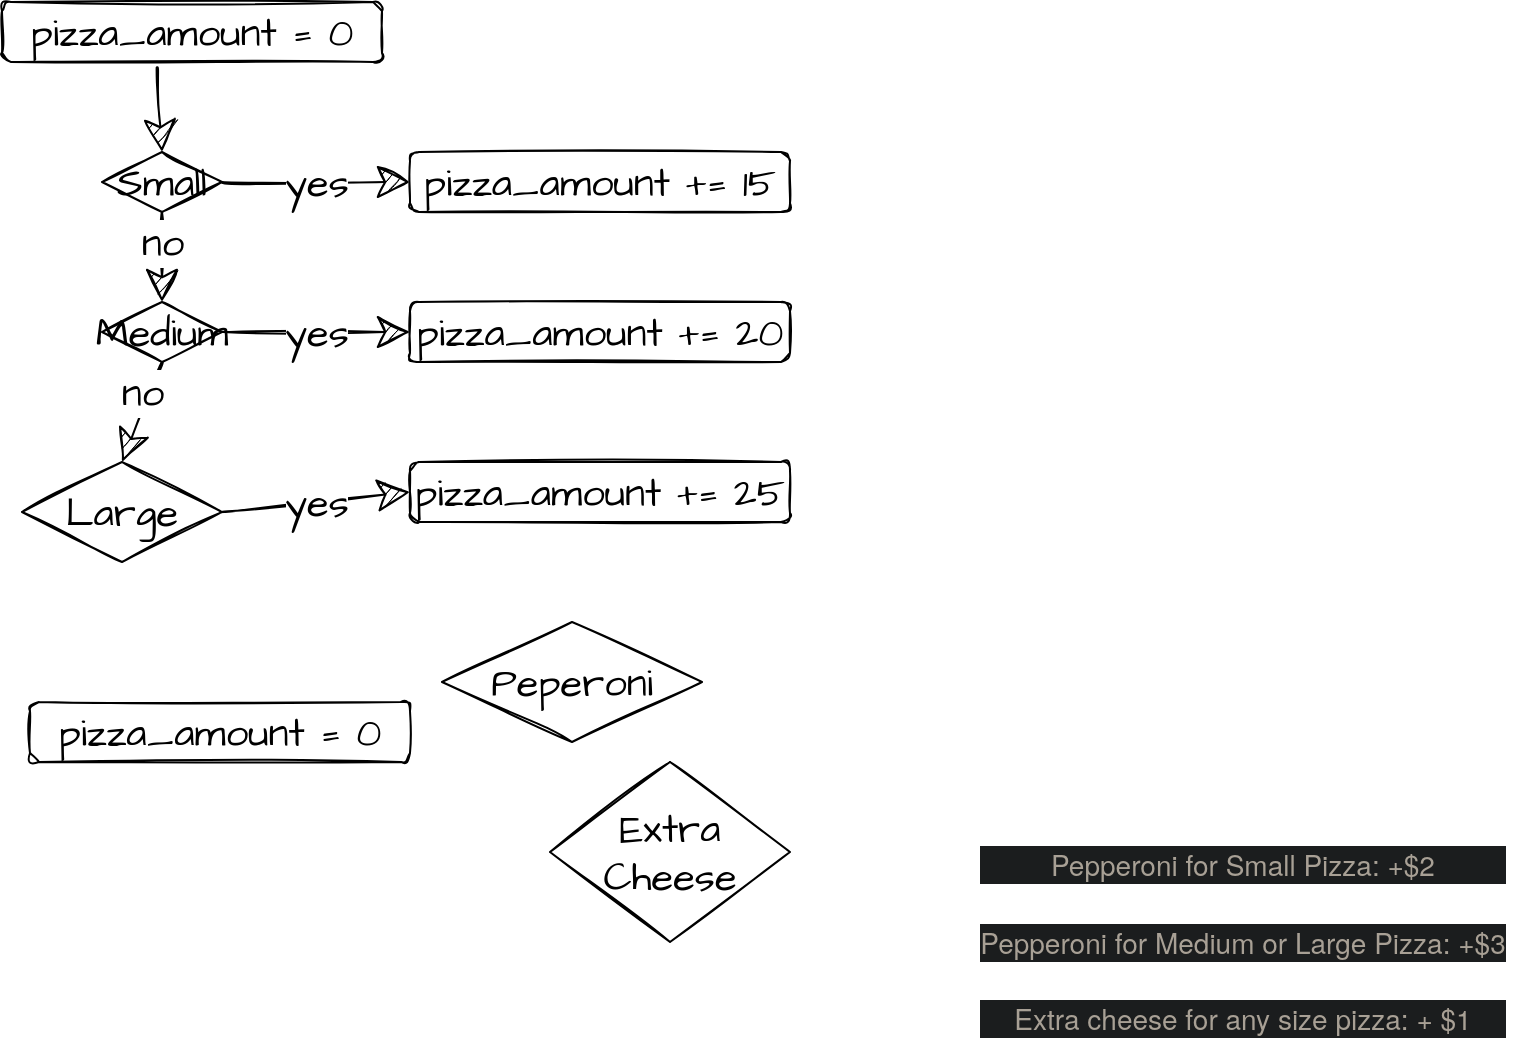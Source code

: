 <mxfile version="16.5.1" type="device"><diagram id="C5RBs43oDa-KdzZeNtuy" name="Page-1"><mxGraphModel dx="1036" dy="537" grid="1" gridSize="10" guides="1" tooltips="1" connect="1" arrows="1" fold="1" page="1" pageScale="1" pageWidth="827" pageHeight="1169" math="0" shadow="0"><root><mxCell id="WIyWlLk6GJQsqaUBKTNV-0"/><mxCell id="WIyWlLk6GJQsqaUBKTNV-1" parent="WIyWlLk6GJQsqaUBKTNV-0"/><mxCell id="RcFopCAIllwJDGCdox_Y-0" value="&lt;p style=&quot;box-sizing: inherit ; color: rgb(168 , 160 , 149) ; font-size: 14px ; line-height: 1.2rem ; margin-bottom: 0px ; margin-top: 1.2rem ; font-family: &amp;#34;metropolis&amp;#34; , &amp;#34;avenir next&amp;#34; , &amp;#34;helvetica neue&amp;#34; , &amp;#34;arial&amp;#34; , sans-serif ; background-color: rgb(27 , 29 , 30)&quot;&gt;Pepperoni for Small Pizza: +$2&lt;br&gt;&lt;/p&gt;&lt;p style=&quot;box-sizing: inherit ; color: rgb(168 , 160 , 149) ; font-size: 14px ; line-height: 1.2rem ; margin-bottom: 0px ; margin-top: 1.2rem ; font-family: &amp;#34;metropolis&amp;#34; , &amp;#34;avenir next&amp;#34; , &amp;#34;helvetica neue&amp;#34; , &amp;#34;arial&amp;#34; , sans-serif ; background-color: rgb(27 , 29 , 30)&quot;&gt;Pepperoni for Medium or Large Pizza: +$3&lt;/p&gt;&lt;p style=&quot;box-sizing: inherit ; color: rgb(168 , 160 , 149) ; font-size: 14px ; line-height: 1.2rem ; margin-bottom: 0px ; margin-top: 1.2rem ; font-family: &amp;#34;metropolis&amp;#34; , &amp;#34;avenir next&amp;#34; , &amp;#34;helvetica neue&amp;#34; , &amp;#34;arial&amp;#34; , sans-serif ; background-color: rgb(27 , 29 , 30)&quot;&gt;Extra cheese for any size pizza: + $1&lt;/p&gt;" style="text;html=1;align=center;verticalAlign=middle;resizable=0;points=[];autosize=1;strokeColor=none;fillColor=none;sketch=1;hachureGap=4;fontFamily=Architects Daughter;fontSource=https%3A%2F%2Ffonts.googleapis.com%2Fcss%3Ffamily%3DArchitects%2BDaughter;fontSize=20;" vertex="1" parent="WIyWlLk6GJQsqaUBKTNV-1"><mxGeometry x="500" y="450" width="280" height="120" as="geometry"/></mxCell><mxCell id="RcFopCAIllwJDGCdox_Y-2" value="Medium" style="rhombus;whiteSpace=wrap;html=1;sketch=1;hachureGap=4;fontFamily=Architects Daughter;fontSource=https%3A%2F%2Ffonts.googleapis.com%2Fcss%3Ffamily%3DArchitects%2BDaughter;fontSize=20;" vertex="1" parent="WIyWlLk6GJQsqaUBKTNV-1"><mxGeometry x="70" y="200" width="60" height="30" as="geometry"/></mxCell><mxCell id="RcFopCAIllwJDGCdox_Y-3" value="Small" style="rhombus;whiteSpace=wrap;html=1;sketch=1;hachureGap=4;fontFamily=Architects Daughter;fontSource=https%3A%2F%2Ffonts.googleapis.com%2Fcss%3Ffamily%3DArchitects%2BDaughter;fontSize=20;" vertex="1" parent="WIyWlLk6GJQsqaUBKTNV-1"><mxGeometry x="70" y="125" width="60" height="30" as="geometry"/></mxCell><mxCell id="RcFopCAIllwJDGCdox_Y-4" value="Large" style="rhombus;whiteSpace=wrap;html=1;sketch=1;hachureGap=4;fontFamily=Architects Daughter;fontSource=https%3A%2F%2Ffonts.googleapis.com%2Fcss%3Ffamily%3DArchitects%2BDaughter;fontSize=20;" vertex="1" parent="WIyWlLk6GJQsqaUBKTNV-1"><mxGeometry x="30" y="280" width="100" height="50" as="geometry"/></mxCell><mxCell id="RcFopCAIllwJDGCdox_Y-5" value="Peperoni" style="rhombus;whiteSpace=wrap;html=1;sketch=1;hachureGap=4;fontFamily=Architects Daughter;fontSource=https%3A%2F%2Ffonts.googleapis.com%2Fcss%3Ffamily%3DArchitects%2BDaughter;fontSize=20;" vertex="1" parent="WIyWlLk6GJQsqaUBKTNV-1"><mxGeometry x="240" y="360" width="130" height="60" as="geometry"/></mxCell><mxCell id="RcFopCAIllwJDGCdox_Y-6" value="Extra&lt;br&gt;Cheese" style="rhombus;whiteSpace=wrap;html=1;sketch=1;hachureGap=4;fontFamily=Architects Daughter;fontSource=https%3A%2F%2Ffonts.googleapis.com%2Fcss%3Ffamily%3DArchitects%2BDaughter;fontSize=20;" vertex="1" parent="WIyWlLk6GJQsqaUBKTNV-1"><mxGeometry x="294" y="430" width="120" height="90" as="geometry"/></mxCell><mxCell id="RcFopCAIllwJDGCdox_Y-7" value="pizza_amount = 0" style="rounded=1;whiteSpace=wrap;html=1;sketch=1;hachureGap=4;fontFamily=Architects Daughter;fontSource=https%3A%2F%2Ffonts.googleapis.com%2Fcss%3Ffamily%3DArchitects%2BDaughter;fontSize=20;" vertex="1" parent="WIyWlLk6GJQsqaUBKTNV-1"><mxGeometry x="34" y="400" width="190" height="30" as="geometry"/></mxCell><mxCell id="RcFopCAIllwJDGCdox_Y-8" value="" style="endArrow=classic;html=1;rounded=0;sketch=1;hachureGap=4;fontFamily=Architects Daughter;fontSource=https%3A%2F%2Ffonts.googleapis.com%2Fcss%3Ffamily%3DArchitects%2BDaughter;fontSize=16;startSize=14;endSize=14;sourcePerimeterSpacing=8;targetPerimeterSpacing=8;curved=1;exitX=1;exitY=0.5;exitDx=0;exitDy=0;entryX=0;entryY=0.5;entryDx=0;entryDy=0;" edge="1" parent="WIyWlLk6GJQsqaUBKTNV-1" source="RcFopCAIllwJDGCdox_Y-3" target="RcFopCAIllwJDGCdox_Y-19"><mxGeometry relative="1" as="geometry"><mxPoint x="180" y="220" as="sourcePoint"/><mxPoint x="220" y="140" as="targetPoint"/></mxGeometry></mxCell><mxCell id="RcFopCAIllwJDGCdox_Y-9" value="yes" style="edgeLabel;resizable=0;html=1;align=center;verticalAlign=middle;sketch=1;hachureGap=4;fontFamily=Architects Daughter;fontSource=https%3A%2F%2Ffonts.googleapis.com%2Fcss%3Ffamily%3DArchitects%2BDaughter;fontSize=20;" connectable="0" vertex="1" parent="RcFopCAIllwJDGCdox_Y-8"><mxGeometry relative="1" as="geometry"/></mxCell><mxCell id="RcFopCAIllwJDGCdox_Y-10" value="" style="endArrow=classic;html=1;rounded=0;sketch=1;hachureGap=4;fontFamily=Architects Daughter;fontSource=https%3A%2F%2Ffonts.googleapis.com%2Fcss%3Ffamily%3DArchitects%2BDaughter;fontSize=16;startSize=14;endSize=14;sourcePerimeterSpacing=8;targetPerimeterSpacing=8;curved=1;exitX=0.5;exitY=1;exitDx=0;exitDy=0;entryX=0.5;entryY=0;entryDx=0;entryDy=0;" edge="1" parent="WIyWlLk6GJQsqaUBKTNV-1" source="RcFopCAIllwJDGCdox_Y-3" target="RcFopCAIllwJDGCdox_Y-2"><mxGeometry relative="1" as="geometry"><mxPoint x="160" y="220" as="sourcePoint"/><mxPoint x="260" y="220" as="targetPoint"/></mxGeometry></mxCell><mxCell id="RcFopCAIllwJDGCdox_Y-11" value="no" style="edgeLabel;resizable=0;html=1;align=center;verticalAlign=middle;sketch=1;hachureGap=4;fontFamily=Architects Daughter;fontSource=https%3A%2F%2Ffonts.googleapis.com%2Fcss%3Ffamily%3DArchitects%2BDaughter;fontSize=20;" connectable="0" vertex="1" parent="RcFopCAIllwJDGCdox_Y-10"><mxGeometry relative="1" as="geometry"><mxPoint y="-8" as="offset"/></mxGeometry></mxCell><mxCell id="RcFopCAIllwJDGCdox_Y-12" value="" style="endArrow=classic;html=1;rounded=0;sketch=1;hachureGap=4;fontFamily=Architects Daughter;fontSource=https%3A%2F%2Ffonts.googleapis.com%2Fcss%3Ffamily%3DArchitects%2BDaughter;fontSize=16;startSize=14;endSize=14;sourcePerimeterSpacing=8;targetPerimeterSpacing=8;curved=1;exitX=0.5;exitY=1;exitDx=0;exitDy=0;entryX=0.5;entryY=0;entryDx=0;entryDy=0;" edge="1" parent="WIyWlLk6GJQsqaUBKTNV-1" source="RcFopCAIllwJDGCdox_Y-2" target="RcFopCAIllwJDGCdox_Y-4"><mxGeometry relative="1" as="geometry"><mxPoint x="110" y="165" as="sourcePoint"/><mxPoint x="100" y="290" as="targetPoint"/></mxGeometry></mxCell><mxCell id="RcFopCAIllwJDGCdox_Y-13" value="no" style="edgeLabel;resizable=0;html=1;align=center;verticalAlign=middle;sketch=1;hachureGap=4;fontFamily=Architects Daughter;fontSource=https%3A%2F%2Ffonts.googleapis.com%2Fcss%3Ffamily%3DArchitects%2BDaughter;fontSize=20;" connectable="0" vertex="1" parent="RcFopCAIllwJDGCdox_Y-12"><mxGeometry relative="1" as="geometry"><mxPoint y="-10" as="offset"/></mxGeometry></mxCell><mxCell id="RcFopCAIllwJDGCdox_Y-15" value="" style="endArrow=classic;html=1;rounded=0;sketch=1;hachureGap=4;fontFamily=Architects Daughter;fontSource=https%3A%2F%2Ffonts.googleapis.com%2Fcss%3Ffamily%3DArchitects%2BDaughter;fontSize=16;startSize=14;endSize=14;sourcePerimeterSpacing=8;targetPerimeterSpacing=8;curved=1;exitX=1;exitY=0.5;exitDx=0;exitDy=0;entryX=0;entryY=0.5;entryDx=0;entryDy=0;" edge="1" parent="WIyWlLk6GJQsqaUBKTNV-1" source="RcFopCAIllwJDGCdox_Y-2" target="RcFopCAIllwJDGCdox_Y-20"><mxGeometry relative="1" as="geometry"><mxPoint x="140" y="150" as="sourcePoint"/><mxPoint x="210" y="215" as="targetPoint"/></mxGeometry></mxCell><mxCell id="RcFopCAIllwJDGCdox_Y-16" value="yes" style="edgeLabel;resizable=0;html=1;align=center;verticalAlign=middle;sketch=1;hachureGap=4;fontFamily=Architects Daughter;fontSource=https%3A%2F%2Ffonts.googleapis.com%2Fcss%3Ffamily%3DArchitects%2BDaughter;fontSize=20;" connectable="0" vertex="1" parent="RcFopCAIllwJDGCdox_Y-15"><mxGeometry relative="1" as="geometry"/></mxCell><mxCell id="RcFopCAIllwJDGCdox_Y-17" value="" style="endArrow=classic;html=1;rounded=0;sketch=1;hachureGap=4;fontFamily=Architects Daughter;fontSource=https%3A%2F%2Ffonts.googleapis.com%2Fcss%3Ffamily%3DArchitects%2BDaughter;fontSize=16;startSize=14;endSize=14;sourcePerimeterSpacing=8;targetPerimeterSpacing=8;curved=1;exitX=1;exitY=0.5;exitDx=0;exitDy=0;entryX=0;entryY=0.5;entryDx=0;entryDy=0;" edge="1" parent="WIyWlLk6GJQsqaUBKTNV-1" source="RcFopCAIllwJDGCdox_Y-4" target="RcFopCAIllwJDGCdox_Y-21"><mxGeometry relative="1" as="geometry"><mxPoint x="150" y="160" as="sourcePoint"/><mxPoint x="200" y="295" as="targetPoint"/></mxGeometry></mxCell><mxCell id="RcFopCAIllwJDGCdox_Y-18" value="yes" style="edgeLabel;resizable=0;html=1;align=center;verticalAlign=middle;sketch=1;hachureGap=4;fontFamily=Architects Daughter;fontSource=https%3A%2F%2Ffonts.googleapis.com%2Fcss%3Ffamily%3DArchitects%2BDaughter;fontSize=20;" connectable="0" vertex="1" parent="RcFopCAIllwJDGCdox_Y-17"><mxGeometry relative="1" as="geometry"/></mxCell><mxCell id="RcFopCAIllwJDGCdox_Y-19" value="pizza_amount += 15" style="rounded=1;whiteSpace=wrap;html=1;sketch=1;hachureGap=4;fontFamily=Architects Daughter;fontSource=https%3A%2F%2Ffonts.googleapis.com%2Fcss%3Ffamily%3DArchitects%2BDaughter;fontSize=20;" vertex="1" parent="WIyWlLk6GJQsqaUBKTNV-1"><mxGeometry x="224" y="125" width="190" height="30" as="geometry"/></mxCell><mxCell id="RcFopCAIllwJDGCdox_Y-20" value="pizza_amount += 20" style="rounded=1;whiteSpace=wrap;html=1;sketch=1;hachureGap=4;fontFamily=Architects Daughter;fontSource=https%3A%2F%2Ffonts.googleapis.com%2Fcss%3Ffamily%3DArchitects%2BDaughter;fontSize=20;" vertex="1" parent="WIyWlLk6GJQsqaUBKTNV-1"><mxGeometry x="224" y="200" width="190" height="30" as="geometry"/></mxCell><mxCell id="RcFopCAIllwJDGCdox_Y-21" value="pizza_amount += 25" style="rounded=1;whiteSpace=wrap;html=1;sketch=1;hachureGap=4;fontFamily=Architects Daughter;fontSource=https%3A%2F%2Ffonts.googleapis.com%2Fcss%3Ffamily%3DArchitects%2BDaughter;fontSize=20;" vertex="1" parent="WIyWlLk6GJQsqaUBKTNV-1"><mxGeometry x="224" y="280" width="190" height="30" as="geometry"/></mxCell><mxCell id="RcFopCAIllwJDGCdox_Y-24" value="pizza_amount = 0" style="rounded=1;whiteSpace=wrap;html=1;sketch=1;hachureGap=4;fontFamily=Architects Daughter;fontSource=https%3A%2F%2Ffonts.googleapis.com%2Fcss%3Ffamily%3DArchitects%2BDaughter;fontSize=20;" vertex="1" parent="WIyWlLk6GJQsqaUBKTNV-1"><mxGeometry x="20" y="50" width="190" height="30" as="geometry"/></mxCell><mxCell id="RcFopCAIllwJDGCdox_Y-26" value="" style="endArrow=classic;html=1;rounded=0;sketch=1;hachureGap=4;fontFamily=Architects Daughter;fontSource=https%3A%2F%2Ffonts.googleapis.com%2Fcss%3Ffamily%3DArchitects%2BDaughter;fontSize=16;startSize=14;endSize=14;sourcePerimeterSpacing=8;targetPerimeterSpacing=8;curved=1;exitX=0.407;exitY=1.095;exitDx=0;exitDy=0;exitPerimeter=0;entryX=0.5;entryY=0;entryDx=0;entryDy=0;" edge="1" parent="WIyWlLk6GJQsqaUBKTNV-1" source="RcFopCAIllwJDGCdox_Y-24" target="RcFopCAIllwJDGCdox_Y-3"><mxGeometry width="50" height="50" relative="1" as="geometry"><mxPoint x="150" y="220" as="sourcePoint"/><mxPoint x="200" y="170" as="targetPoint"/></mxGeometry></mxCell></root></mxGraphModel></diagram></mxfile>